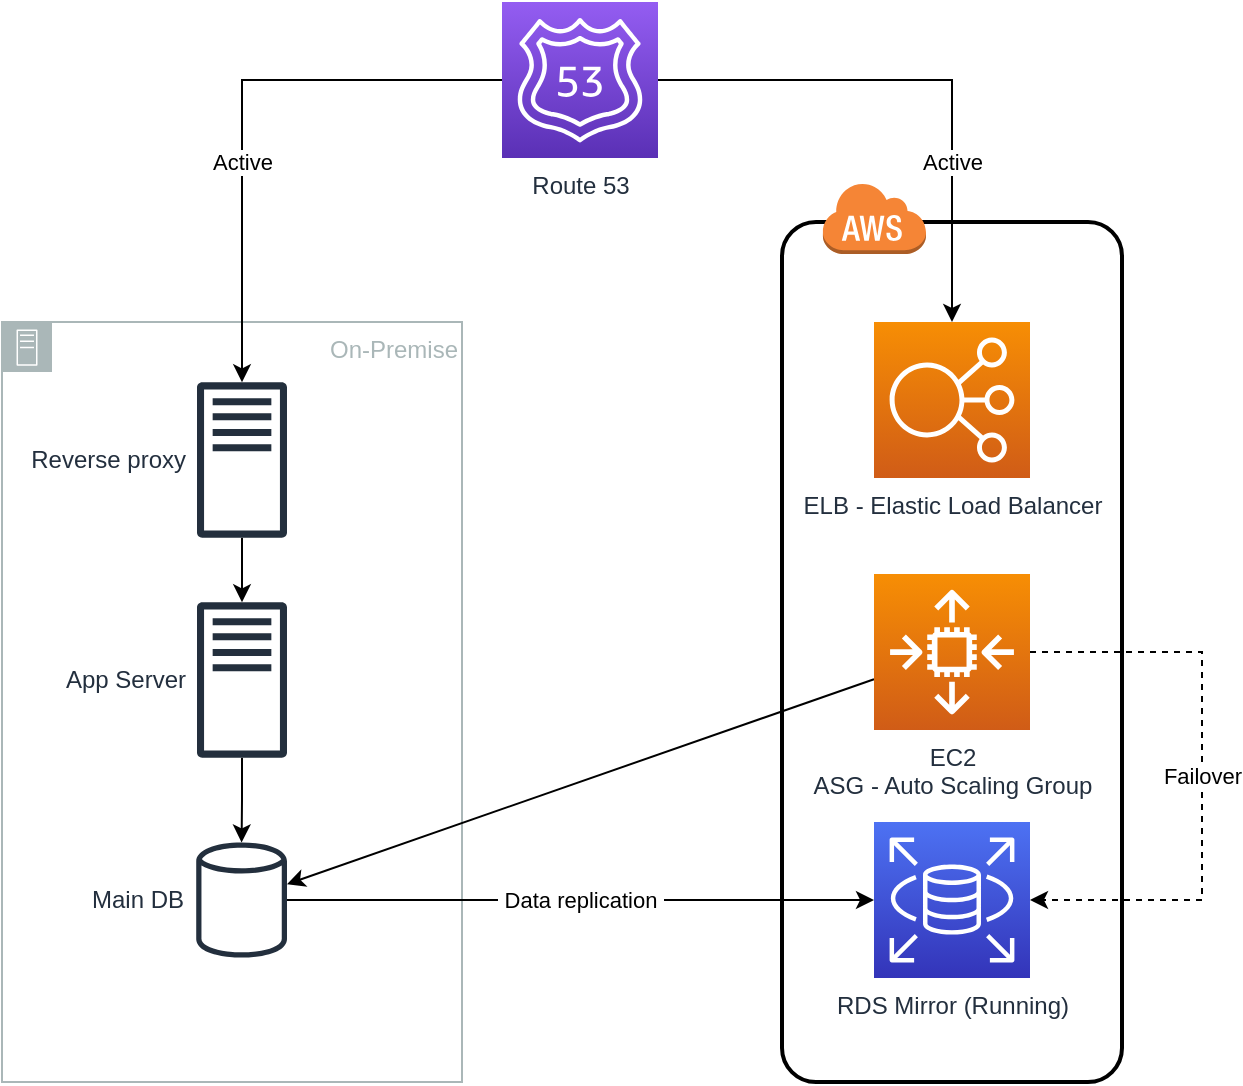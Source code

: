 <mxfile version="21.5.1" type="device">
  <diagram name="Page-1" id="WNvD5rfEWLwmBpsykwdB">
    <mxGraphModel dx="1605" dy="831" grid="1" gridSize="10" guides="1" tooltips="1" connect="1" arrows="1" fold="1" page="1" pageScale="1" pageWidth="827" pageHeight="1169" math="0" shadow="0">
      <root>
        <mxCell id="0" />
        <mxCell id="1" parent="0" />
        <mxCell id="HPaSDG_vXja3L0WpvbV5-1" value="On-Premise" style="sketch=0;outlineConnect=0;gradientColor=none;html=1;whiteSpace=wrap;fontSize=12;fontStyle=0;shape=mxgraph.aws4.group;grIcon=mxgraph.aws4.group_on_premise;strokeColor=#AAB7B8;fillColor=none;verticalAlign=top;align=right;spacingLeft=30;fontColor=#AAB7B8;dashed=0;" vertex="1" parent="1">
          <mxGeometry x="-420" y="170" width="230" height="380" as="geometry" />
        </mxCell>
        <mxCell id="HPaSDG_vXja3L0WpvbV5-2" style="edgeStyle=orthogonalEdgeStyle;rounded=0;orthogonalLoop=1;jettySize=auto;html=1;" edge="1" parent="1" source="HPaSDG_vXja3L0WpvbV5-3" target="HPaSDG_vXja3L0WpvbV5-16">
          <mxGeometry relative="1" as="geometry" />
        </mxCell>
        <mxCell id="HPaSDG_vXja3L0WpvbV5-3" value="Reverse proxy" style="sketch=0;outlineConnect=0;fontColor=#232F3E;gradientColor=none;fillColor=#232F3D;strokeColor=none;dashed=0;verticalLabelPosition=middle;verticalAlign=middle;align=right;html=1;fontSize=12;fontStyle=0;aspect=fixed;pointerEvents=1;shape=mxgraph.aws4.traditional_server;labelPosition=left;spacingRight=5;" vertex="1" parent="1">
          <mxGeometry x="-322.5" y="200" width="45" height="78" as="geometry" />
        </mxCell>
        <mxCell id="HPaSDG_vXja3L0WpvbV5-4" value="&amp;nbsp;Data replication&amp;nbsp;" style="edgeStyle=orthogonalEdgeStyle;rounded=0;orthogonalLoop=1;jettySize=auto;html=1;entryX=0;entryY=0.5;entryDx=0;entryDy=0;entryPerimeter=0;" edge="1" parent="1" source="HPaSDG_vXja3L0WpvbV5-5" target="HPaSDG_vXja3L0WpvbV5-8">
          <mxGeometry relative="1" as="geometry" />
        </mxCell>
        <mxCell id="HPaSDG_vXja3L0WpvbV5-5" value="Main DB" style="sketch=0;outlineConnect=0;fontColor=#232F3E;gradientColor=none;fillColor=#232F3D;strokeColor=none;dashed=0;verticalLabelPosition=middle;verticalAlign=middle;align=right;html=1;fontSize=12;fontStyle=0;aspect=fixed;pointerEvents=1;shape=mxgraph.aws4.generic_database;labelPosition=left;spacingRight=5;" vertex="1" parent="1">
          <mxGeometry x="-322.89" y="429" width="45.39" height="60" as="geometry" />
        </mxCell>
        <mxCell id="HPaSDG_vXja3L0WpvbV5-6" value="" style="rounded=1;arcSize=10;dashed=0;fillColor=none;gradientColor=none;strokeWidth=2;" vertex="1" parent="1">
          <mxGeometry x="-30" y="120" width="170" height="430" as="geometry" />
        </mxCell>
        <mxCell id="HPaSDG_vXja3L0WpvbV5-7" value="" style="dashed=0;html=1;shape=mxgraph.aws3.cloud;fillColor=#F58536;gradientColor=none;dashed=0;" vertex="1" parent="1">
          <mxGeometry x="-10" y="100" width="52" height="36" as="geometry" />
        </mxCell>
        <mxCell id="HPaSDG_vXja3L0WpvbV5-8" value="RDS Mirror (Running)" style="sketch=0;points=[[0,0,0],[0.25,0,0],[0.5,0,0],[0.75,0,0],[1,0,0],[0,1,0],[0.25,1,0],[0.5,1,0],[0.75,1,0],[1,1,0],[0,0.25,0],[0,0.5,0],[0,0.75,0],[1,0.25,0],[1,0.5,0],[1,0.75,0]];outlineConnect=0;fontColor=#232F3E;gradientColor=#4D72F3;gradientDirection=north;fillColor=#3334B9;strokeColor=#ffffff;dashed=0;verticalLabelPosition=bottom;verticalAlign=top;align=center;html=1;fontSize=12;fontStyle=0;aspect=fixed;shape=mxgraph.aws4.resourceIcon;resIcon=mxgraph.aws4.rds;" vertex="1" parent="1">
          <mxGeometry x="16" y="420" width="78" height="78" as="geometry" />
        </mxCell>
        <mxCell id="HPaSDG_vXja3L0WpvbV5-9" value="Active" style="edgeStyle=orthogonalEdgeStyle;rounded=0;orthogonalLoop=1;jettySize=auto;html=1;" edge="1" parent="1" source="HPaSDG_vXja3L0WpvbV5-11" target="HPaSDG_vXja3L0WpvbV5-3">
          <mxGeometry x="0.216" relative="1" as="geometry">
            <mxPoint as="offset" />
          </mxGeometry>
        </mxCell>
        <mxCell id="HPaSDG_vXja3L0WpvbV5-10" value="Active" style="edgeStyle=orthogonalEdgeStyle;rounded=0;orthogonalLoop=1;jettySize=auto;html=1;" edge="1" parent="1" source="HPaSDG_vXja3L0WpvbV5-11" target="HPaSDG_vXja3L0WpvbV5-12">
          <mxGeometry x="0.403" relative="1" as="geometry">
            <mxPoint as="offset" />
          </mxGeometry>
        </mxCell>
        <mxCell id="HPaSDG_vXja3L0WpvbV5-11" value="Route 53" style="sketch=0;points=[[0,0,0],[0.25,0,0],[0.5,0,0],[0.75,0,0],[1,0,0],[0,1,0],[0.25,1,0],[0.5,1,0],[0.75,1,0],[1,1,0],[0,0.25,0],[0,0.5,0],[0,0.75,0],[1,0.25,0],[1,0.5,0],[1,0.75,0]];outlineConnect=0;fontColor=#232F3E;gradientColor=#945DF2;gradientDirection=north;fillColor=#5A30B5;strokeColor=#ffffff;dashed=0;verticalLabelPosition=bottom;verticalAlign=top;align=center;html=1;fontSize=12;fontStyle=0;aspect=fixed;shape=mxgraph.aws4.resourceIcon;resIcon=mxgraph.aws4.route_53;" vertex="1" parent="1">
          <mxGeometry x="-170" y="10" width="78" height="78" as="geometry" />
        </mxCell>
        <mxCell id="HPaSDG_vXja3L0WpvbV5-12" value="ELB - Elastic Load Balancer" style="sketch=0;points=[[0,0,0],[0.25,0,0],[0.5,0,0],[0.75,0,0],[1,0,0],[0,1,0],[0.25,1,0],[0.5,1,0],[0.75,1,0],[1,1,0],[0,0.25,0],[0,0.5,0],[0,0.75,0],[1,0.25,0],[1,0.5,0],[1,0.75,0]];outlineConnect=0;fontColor=#232F3E;gradientColor=#F78E04;gradientDirection=north;fillColor=#D05C17;strokeColor=#ffffff;dashed=0;verticalLabelPosition=bottom;verticalAlign=top;align=center;html=1;fontSize=12;fontStyle=0;aspect=fixed;shape=mxgraph.aws4.resourceIcon;resIcon=mxgraph.aws4.elastic_load_balancing;" vertex="1" parent="1">
          <mxGeometry x="16" y="170" width="78" height="78" as="geometry" />
        </mxCell>
        <mxCell id="HPaSDG_vXja3L0WpvbV5-13" value="Failover" style="edgeStyle=orthogonalEdgeStyle;rounded=0;orthogonalLoop=1;jettySize=auto;html=1;entryX=1;entryY=0.5;entryDx=0;entryDy=0;entryPerimeter=0;dashed=1;" edge="1" parent="1" source="HPaSDG_vXja3L0WpvbV5-14" target="HPaSDG_vXja3L0WpvbV5-8">
          <mxGeometry relative="1" as="geometry">
            <Array as="points">
              <mxPoint x="180" y="335" />
              <mxPoint x="180" y="459" />
            </Array>
          </mxGeometry>
        </mxCell>
        <mxCell id="HPaSDG_vXja3L0WpvbV5-17" style="rounded=0;orthogonalLoop=1;jettySize=auto;html=1;" edge="1" parent="1" source="HPaSDG_vXja3L0WpvbV5-14" target="HPaSDG_vXja3L0WpvbV5-5">
          <mxGeometry relative="1" as="geometry" />
        </mxCell>
        <mxCell id="HPaSDG_vXja3L0WpvbV5-14" value="EC2&lt;br&gt;ASG - Auto Scaling Group" style="sketch=0;points=[[0,0,0],[0.25,0,0],[0.5,0,0],[0.75,0,0],[1,0,0],[0,1,0],[0.25,1,0],[0.5,1,0],[0.75,1,0],[1,1,0],[0,0.25,0],[0,0.5,0],[0,0.75,0],[1,0.25,0],[1,0.5,0],[1,0.75,0]];outlineConnect=0;fontColor=#232F3E;gradientColor=#F78E04;gradientDirection=north;fillColor=#D05C17;strokeColor=#ffffff;dashed=0;verticalLabelPosition=bottom;verticalAlign=top;align=center;html=1;fontSize=12;fontStyle=0;aspect=fixed;shape=mxgraph.aws4.resourceIcon;resIcon=mxgraph.aws4.auto_scaling2;" vertex="1" parent="1">
          <mxGeometry x="16" y="296" width="78" height="78" as="geometry" />
        </mxCell>
        <mxCell id="HPaSDG_vXja3L0WpvbV5-15" style="edgeStyle=orthogonalEdgeStyle;rounded=0;orthogonalLoop=1;jettySize=auto;html=1;" edge="1" parent="1" source="HPaSDG_vXja3L0WpvbV5-16" target="HPaSDG_vXja3L0WpvbV5-5">
          <mxGeometry relative="1" as="geometry" />
        </mxCell>
        <mxCell id="HPaSDG_vXja3L0WpvbV5-16" value="App Server" style="sketch=0;outlineConnect=0;fontColor=#232F3E;gradientColor=none;fillColor=#232F3D;strokeColor=none;dashed=0;verticalLabelPosition=middle;verticalAlign=middle;align=right;html=1;fontSize=12;fontStyle=0;aspect=fixed;pointerEvents=1;shape=mxgraph.aws4.traditional_server;labelPosition=left;spacingRight=5;" vertex="1" parent="1">
          <mxGeometry x="-322.5" y="310" width="45" height="78" as="geometry" />
        </mxCell>
      </root>
    </mxGraphModel>
  </diagram>
</mxfile>
